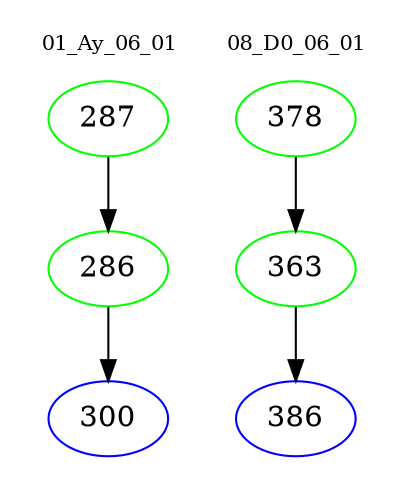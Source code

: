 digraph{
subgraph cluster_0 {
color = white
label = "01_Ay_06_01";
fontsize=10;
T0_287 [label="287", color="green"]
T0_287 -> T0_286 [color="black"]
T0_286 [label="286", color="green"]
T0_286 -> T0_300 [color="black"]
T0_300 [label="300", color="blue"]
}
subgraph cluster_1 {
color = white
label = "08_D0_06_01";
fontsize=10;
T1_378 [label="378", color="green"]
T1_378 -> T1_363 [color="black"]
T1_363 [label="363", color="green"]
T1_363 -> T1_386 [color="black"]
T1_386 [label="386", color="blue"]
}
}
